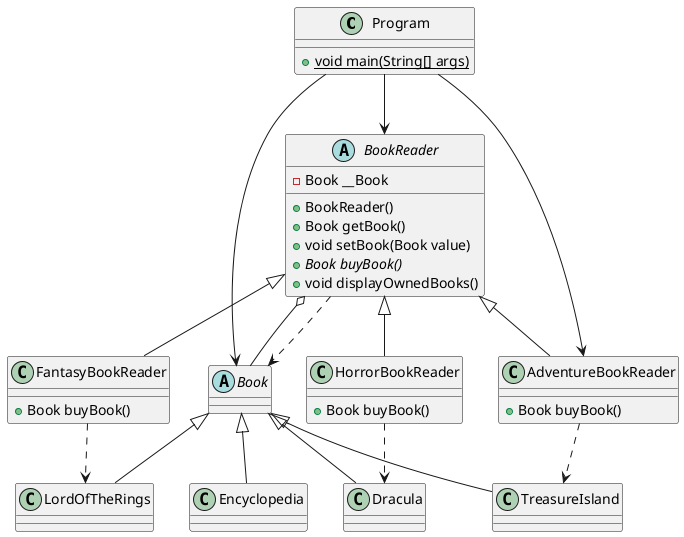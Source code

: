 @startuml
	
	class Program {
		+{static}void main(String[] args)
	}
	abstract class Book {
	}
	abstract class BookReader {
		-Book __Book
		+BookReader()
		+Book getBook()
		+void setBook(Book value)
		+{abstract}Book buyBook()
		+void displayOwnedBooks()
	}
	class Dracula {
	}
	class Encyclopedia {
	}
	class LordOfTheRings {
	}
	class TreasureIsland {
	}
	class AdventureBookReader {
		+Book buyBook()
	}
	class FantasyBookReader {
		+Book buyBook()
	}
	class HorrorBookReader {
		+Book buyBook()
	}
	
	BookReader o-- Book
	
	Book <|-- TreasureIsland
	Book <|-- LordOfTheRings
	Book <|-- Dracula
	Book <|-- Encyclopedia
	BookReader <|-- HorrorBookReader
	BookReader <|-- FantasyBookReader
	BookReader <|-- AdventureBookReader
	
	AdventureBookReader ..> TreasureIsland
	FantasyBookReader ..> LordOfTheRings
	HorrorBookReader ..> Dracula
	BookReader ..> Book
	
	Program -> Book
	Program -down-> BookReader
	Program -down-> AdventureBookReader
@enduml